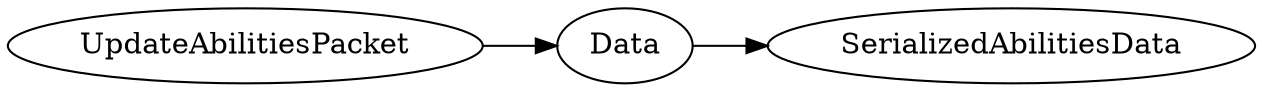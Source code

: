 digraph "UpdateAbilitiesPacket" {
rankdir = LR
0
0 -> 1
1 -> 2

0 [label="UpdateAbilitiesPacket",comment="name: \"UpdateAbilitiesPacket\", typeName: \"\", id: 0, branchId: 187, recurseId: -1, attributes: 0, notes: \"\""];
1 [label="Data",comment="name: \"Data\", typeName: \"SerializedAbilitiesData\", id: 1, branchId: 0, recurseId: -1, attributes: 256, notes: \"\""];
2 [label="SerializedAbilitiesData",comment="name: \"SerializedAbilitiesData\", typeName: \"\", id: 2, branchId: 0, recurseId: -1, attributes: 512, notes: \"\""];
{ rank = max;2}

}
